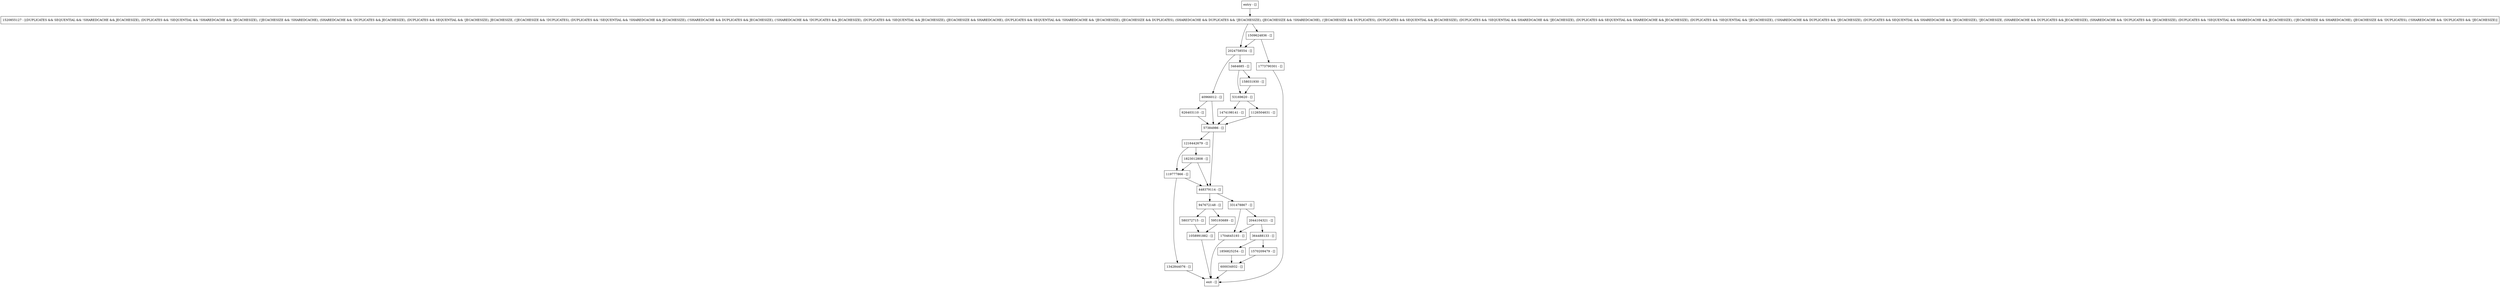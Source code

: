 digraph updateLNSlotKey {
node [shape=record];
626403110 [label="626403110 - []"];
57384986 [label="57384986 - []"];
1704645193 [label="1704645193 - []"];
580372715 [label="580372715 - []"];
40966012 [label="40966012 - []"];
595193689 [label="595193689 - []"];
2044104321 [label="2044104321 - []"];
1342844076 [label="1342844076 - []"];
1058991882 [label="1058991882 - []"];
364488133 [label="364488133 - []"];
3464685 [label="3464685 - []"];
1856825254 [label="1856825254 - []"];
1509624836 [label="1509624836 - []"];
1823012808 [label="1823012808 - []"];
1474198141 [label="1474198141 - []"];
1216442679 [label="1216442679 - []"];
119777866 [label="119777866 - []"];
1570209479 [label="1570209479 - []"];
entry [label="entry - []"];
exit [label="exit - []"];
2024758554 [label="2024758554 - []"];
1520855127 [label="1520855127 - [(DUPLICATES && SEQUENTIAL && !SHAREDCACHE && JECACHESIZE), (DUPLICATES && !SEQUENTIAL && !SHAREDCACHE && !JECACHESIZE), (!JECACHESIZE && !SHAREDCACHE), (SHAREDCACHE && !DUPLICATES && JECACHESIZE), (DUPLICATES && SEQUENTIAL && !JECACHESIZE), JECACHESIZE, (!JECACHESIZE && !DUPLICATES), (DUPLICATES && !SEQUENTIAL && !SHAREDCACHE && JECACHESIZE), (!SHAREDCACHE && DUPLICATES && JECACHESIZE), (!SHAREDCACHE && !DUPLICATES && JECACHESIZE), (DUPLICATES && !SEQUENTIAL && JECACHESIZE), (JECACHESIZE && SHAREDCACHE), (DUPLICATES && SEQUENTIAL && !SHAREDCACHE && !JECACHESIZE), (JECACHESIZE && DUPLICATES), (SHAREDCACHE && DUPLICATES && !JECACHESIZE), (JECACHESIZE && !SHAREDCACHE), (!JECACHESIZE && DUPLICATES), (DUPLICATES && SEQUENTIAL && JECACHESIZE), (DUPLICATES && !SEQUENTIAL && SHAREDCACHE && !JECACHESIZE), (DUPLICATES && SEQUENTIAL && SHAREDCACHE && JECACHESIZE), (DUPLICATES && !SEQUENTIAL && !JECACHESIZE), (!SHAREDCACHE && DUPLICATES && !JECACHESIZE), (DUPLICATES && SEQUENTIAL && SHAREDCACHE && !JECACHESIZE), !JECACHESIZE, (SHAREDCACHE && DUPLICATES && JECACHESIZE), (SHAREDCACHE && !DUPLICATES && !JECACHESIZE), (DUPLICATES && !SEQUENTIAL && SHAREDCACHE && JECACHESIZE), (!JECACHESIZE && SHAREDCACHE), (JECACHESIZE && !DUPLICATES), (!SHAREDCACHE && !DUPLICATES && !JECACHESIZE)]"];
53169620 [label="53169620 - []"];
947672148 [label="947672148 - []"];
331478867 [label="331478867 - []"];
1773790301 [label="1773790301 - []"];
158031930 [label="158031930 - []"];
448379114 [label="448379114 - []"];
1126504631 [label="1126504631 - []"];
600034932 [label="600034932 - []"];
entry;
exit;
626403110 -> 57384986;
57384986 -> 1216442679;
57384986 -> 448379114;
1704645193 -> exit;
580372715 -> 1058991882;
40966012 -> 626403110;
40966012 -> 57384986;
595193689 -> 1058991882;
2044104321 -> 1704645193;
2044104321 -> 364488133;
1342844076 -> exit;
1058991882 -> exit;
364488133 -> 1856825254;
364488133 -> 1570209479;
3464685 -> 53169620;
3464685 -> 158031930;
1856825254 -> 600034932;
1509624836 -> 2024758554;
1509624836 -> 1773790301;
1823012808 -> 119777866;
1823012808 -> 448379114;
1474198141 -> 57384986;
1216442679 -> 1823012808;
1216442679 -> 119777866;
119777866 -> 1342844076;
119777866 -> 448379114;
1570209479 -> 600034932;
entry -> 1520855127;
2024758554 -> 40966012;
2024758554 -> 3464685;
1520855127 -> 2024758554;
1520855127 -> 1509624836;
53169620 -> 1474198141;
53169620 -> 1126504631;
947672148 -> 580372715;
947672148 -> 595193689;
331478867 -> 2044104321;
331478867 -> 1704645193;
1773790301 -> exit;
158031930 -> 53169620;
448379114 -> 947672148;
448379114 -> 331478867;
1126504631 -> 57384986;
600034932 -> exit;
}
